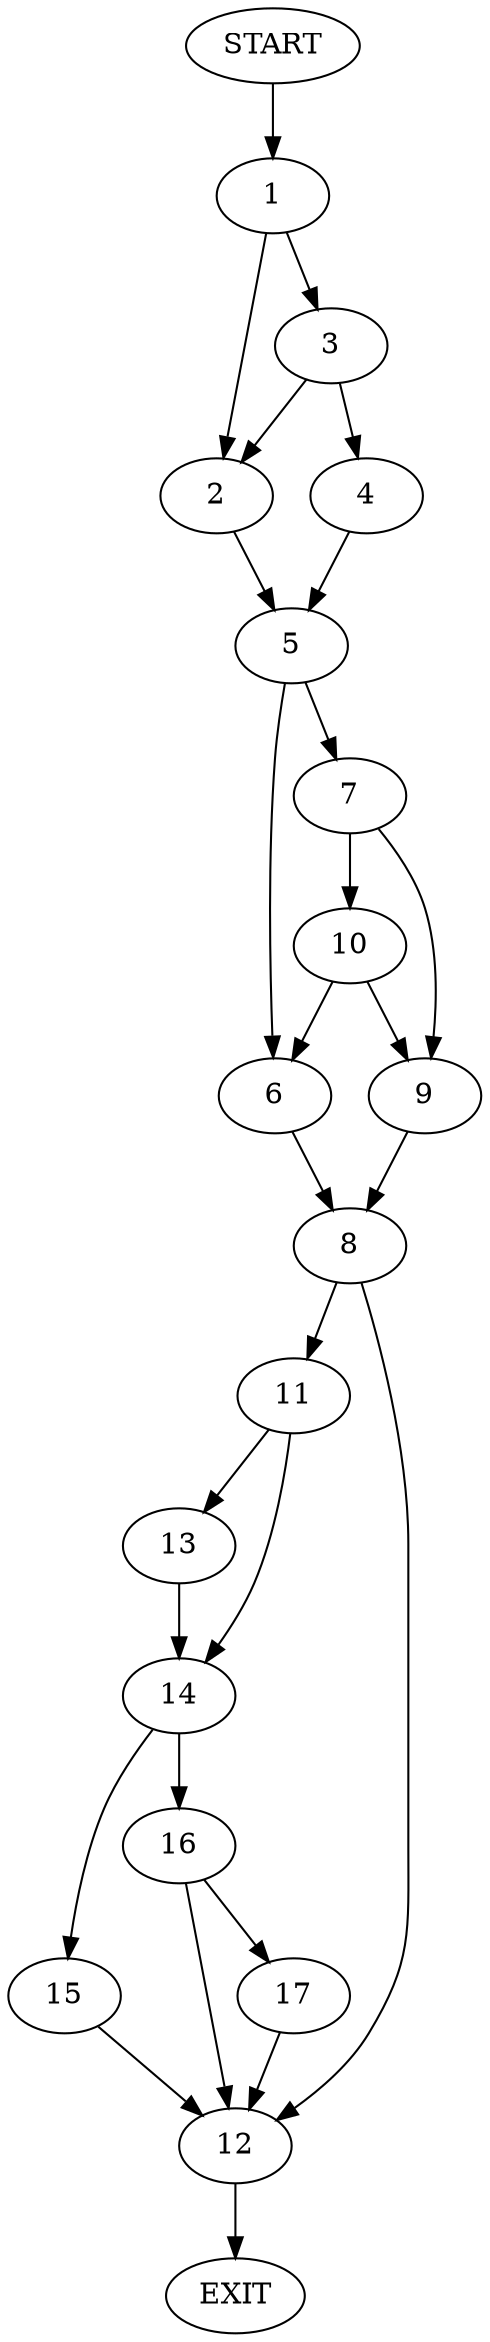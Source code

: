 digraph {
0 [label="START"]
18 [label="EXIT"]
0 -> 1
1 -> 2
1 -> 3
3 -> 2
3 -> 4
2 -> 5
4 -> 5
5 -> 6
5 -> 7
6 -> 8
7 -> 9
7 -> 10
9 -> 8
10 -> 9
10 -> 6
8 -> 11
8 -> 12
11 -> 13
11 -> 14
12 -> 18
13 -> 14
14 -> 15
14 -> 16
16 -> 17
16 -> 12
15 -> 12
17 -> 12
}
